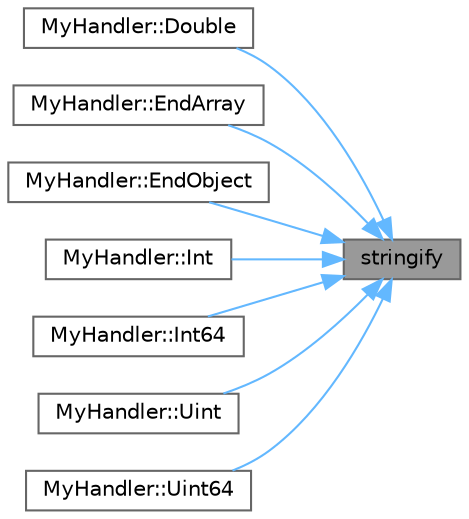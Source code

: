 digraph "stringify"
{
 // LATEX_PDF_SIZE
  bgcolor="transparent";
  edge [fontname=Helvetica,fontsize=10,labelfontname=Helvetica,labelfontsize=10];
  node [fontname=Helvetica,fontsize=10,shape=box,height=0.2,width=0.4];
  rankdir="RL";
  Node1 [id="Node000001",label="stringify",height=0.2,width=0.4,color="gray40", fillcolor="grey60", style="filled", fontcolor="black",tooltip=" "];
  Node1 -> Node2 [id="edge1_Node000001_Node000002",dir="back",color="steelblue1",style="solid",tooltip=" "];
  Node2 [id="Node000002",label="MyHandler::Double",height=0.2,width=0.4,color="grey40", fillcolor="white", style="filled",URL="$struct_my_handler.html#a5ff39ea10f682eab1943480b020c6f5a",tooltip=" "];
  Node1 -> Node3 [id="edge2_Node000001_Node000003",dir="back",color="steelblue1",style="solid",tooltip=" "];
  Node3 [id="Node000003",label="MyHandler::EndArray",height=0.2,width=0.4,color="grey40", fillcolor="white", style="filled",URL="$struct_my_handler.html#a8654e16efc52d41397ce1a9af98bcb80",tooltip=" "];
  Node1 -> Node4 [id="edge3_Node000001_Node000004",dir="back",color="steelblue1",style="solid",tooltip=" "];
  Node4 [id="Node000004",label="MyHandler::EndObject",height=0.2,width=0.4,color="grey40", fillcolor="white", style="filled",URL="$struct_my_handler.html#a3eb4011dcba95939e5f08e71c1596395",tooltip=" "];
  Node1 -> Node5 [id="edge4_Node000001_Node000005",dir="back",color="steelblue1",style="solid",tooltip=" "];
  Node5 [id="Node000005",label="MyHandler::Int",height=0.2,width=0.4,color="grey40", fillcolor="white", style="filled",URL="$struct_my_handler.html#aa7cda8307f15dd8f4a09947e527d56cf",tooltip=" "];
  Node1 -> Node6 [id="edge5_Node000001_Node000006",dir="back",color="steelblue1",style="solid",tooltip=" "];
  Node6 [id="Node000006",label="MyHandler::Int64",height=0.2,width=0.4,color="grey40", fillcolor="white", style="filled",URL="$struct_my_handler.html#a5676446b090d3c71386aec6a39dbb188",tooltip=" "];
  Node1 -> Node7 [id="edge6_Node000001_Node000007",dir="back",color="steelblue1",style="solid",tooltip=" "];
  Node7 [id="Node000007",label="MyHandler::Uint",height=0.2,width=0.4,color="grey40", fillcolor="white", style="filled",URL="$struct_my_handler.html#a469684e51df996bab87e0c22c0ea64fd",tooltip=" "];
  Node1 -> Node8 [id="edge7_Node000001_Node000008",dir="back",color="steelblue1",style="solid",tooltip=" "];
  Node8 [id="Node000008",label="MyHandler::Uint64",height=0.2,width=0.4,color="grey40", fillcolor="white", style="filled",URL="$struct_my_handler.html#a87b2d8341b4e3a38d405a89fe0d848ad",tooltip=" "];
}
